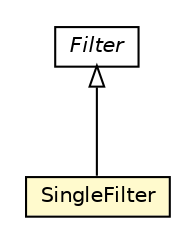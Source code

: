 #!/usr/local/bin/dot
#
# Class diagram 
# Generated by UMLGraph version R5_6-24-gf6e263 (http://www.umlgraph.org/)
#

digraph G {
	edge [fontname="Helvetica",fontsize=10,labelfontname="Helvetica",labelfontsize=10];
	node [fontname="Helvetica",fontsize=10,shape=plaintext];
	nodesep=0.25;
	ranksep=0.5;
	// net.trajano.doxdb.jsonpath.Filter
	c1939 [label=<<table title="net.trajano.doxdb.jsonpath.Filter" border="0" cellborder="1" cellspacing="0" cellpadding="2" port="p" href="./Filter.html">
		<tr><td><table border="0" cellspacing="0" cellpadding="1">
<tr><td align="center" balign="center"><font face="Helvetica-Oblique"> Filter </font></td></tr>
		</table></td></tr>
		</table>>, URL="./Filter.html", fontname="Helvetica", fontcolor="black", fontsize=10.0];
	// net.trajano.doxdb.jsonpath.Filter.SingleFilter
	c1940 [label=<<table title="net.trajano.doxdb.jsonpath.Filter.SingleFilter" border="0" cellborder="1" cellspacing="0" cellpadding="2" port="p" bgcolor="lemonChiffon" href="./Filter.SingleFilter.html">
		<tr><td><table border="0" cellspacing="0" cellpadding="1">
<tr><td align="center" balign="center"> SingleFilter </td></tr>
		</table></td></tr>
		</table>>, URL="./Filter.SingleFilter.html", fontname="Helvetica", fontcolor="black", fontsize=10.0];
	//net.trajano.doxdb.jsonpath.Filter.SingleFilter extends net.trajano.doxdb.jsonpath.Filter
	c1939:p -> c1940:p [dir=back,arrowtail=empty];
}

